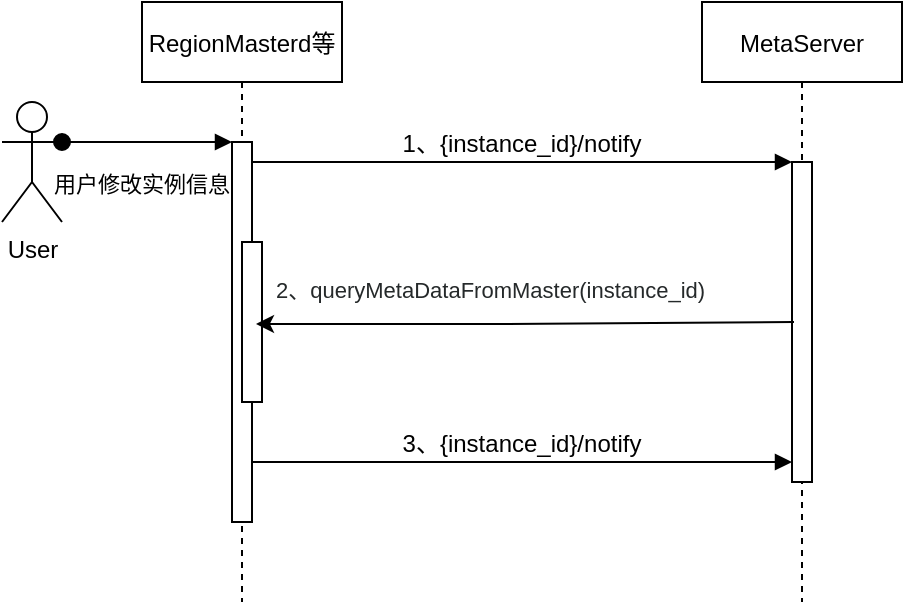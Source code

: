 <mxfile version="14.9.3" type="github">
  <diagram id="kgpKYQtTHZ0yAKxKKP6v" name="Page-1">
    <mxGraphModel dx="946" dy="504" grid="1" gridSize="10" guides="1" tooltips="1" connect="1" arrows="1" fold="1" page="1" pageScale="1" pageWidth="850" pageHeight="1100" math="0" shadow="0">
      <root>
        <mxCell id="0" />
        <mxCell id="1" parent="0" />
        <mxCell id="3nuBFxr9cyL0pnOWT2aG-1" value="RegionMasterd等" style="shape=umlLifeline;perimeter=lifelinePerimeter;container=1;collapsible=0;recursiveResize=0;rounded=0;shadow=0;strokeWidth=1;" parent="1" vertex="1">
          <mxGeometry x="110" y="70" width="100" height="300" as="geometry" />
        </mxCell>
        <mxCell id="3nuBFxr9cyL0pnOWT2aG-2" value="" style="points=[];perimeter=orthogonalPerimeter;rounded=0;shadow=0;strokeWidth=1;" parent="3nuBFxr9cyL0pnOWT2aG-1" vertex="1">
          <mxGeometry x="45" y="70" width="10" height="190" as="geometry" />
        </mxCell>
        <mxCell id="3nuBFxr9cyL0pnOWT2aG-3" value="用户修改实例信息" style="verticalAlign=bottom;startArrow=oval;endArrow=block;startSize=8;shadow=0;strokeWidth=1;" parent="3nuBFxr9cyL0pnOWT2aG-1" target="3nuBFxr9cyL0pnOWT2aG-2" edge="1">
          <mxGeometry x="-0.059" y="-30" relative="1" as="geometry">
            <mxPoint x="-40" y="70" as="sourcePoint" />
            <mxPoint as="offset" />
          </mxGeometry>
        </mxCell>
        <mxCell id="3nuBFxr9cyL0pnOWT2aG-4" value="" style="points=[];perimeter=orthogonalPerimeter;rounded=0;shadow=0;strokeWidth=1;" parent="3nuBFxr9cyL0pnOWT2aG-1" vertex="1">
          <mxGeometry x="50" y="120" width="10" height="80" as="geometry" />
        </mxCell>
        <mxCell id="3nuBFxr9cyL0pnOWT2aG-5" value="MetaServer" style="shape=umlLifeline;perimeter=lifelinePerimeter;container=1;collapsible=0;recursiveResize=0;rounded=0;shadow=0;strokeWidth=1;" parent="1" vertex="1">
          <mxGeometry x="390" y="70" width="100" height="300" as="geometry" />
        </mxCell>
        <mxCell id="3nuBFxr9cyL0pnOWT2aG-6" value="" style="points=[];perimeter=orthogonalPerimeter;rounded=0;shadow=0;strokeWidth=1;" parent="3nuBFxr9cyL0pnOWT2aG-5" vertex="1">
          <mxGeometry x="45" y="80" width="10" height="160" as="geometry" />
        </mxCell>
        <mxCell id="3nuBFxr9cyL0pnOWT2aG-8" value="1、{instance_id}/notify" style="verticalAlign=bottom;endArrow=block;entryX=0;entryY=0;shadow=0;strokeWidth=1;fontSize=12;" parent="1" source="3nuBFxr9cyL0pnOWT2aG-2" target="3nuBFxr9cyL0pnOWT2aG-6" edge="1">
          <mxGeometry relative="1" as="geometry">
            <mxPoint x="410" y="160" as="sourcePoint" />
          </mxGeometry>
        </mxCell>
        <mxCell id="kTNJQBqPp0uzmPknnNzc-1" value="User" style="shape=umlActor;verticalLabelPosition=bottom;verticalAlign=top;html=1;outlineConnect=0;" vertex="1" parent="1">
          <mxGeometry x="40" y="120" width="30" height="60" as="geometry" />
        </mxCell>
        <mxCell id="kTNJQBqPp0uzmPknnNzc-5" value="&lt;div style=&quot;text-align: center&quot;&gt;&lt;font color=&quot;#25292a&quot; face=&quot;helvetica&quot;&gt;&lt;span style=&quot;font-size: 11px&quot;&gt;2、queryMetaDataFromMaster(instance_id)&lt;/span&gt;&lt;/font&gt;&lt;/div&gt;" style="text;whiteSpace=wrap;html=1;labelBackgroundColor=#ffffff;" vertex="1" parent="1">
          <mxGeometry x="175" y="200" width="250" height="30" as="geometry" />
        </mxCell>
        <mxCell id="kTNJQBqPp0uzmPknnNzc-9" value="" style="endArrow=classic;html=1;entryX=0.7;entryY=0;entryDx=0;entryDy=0;entryPerimeter=0;exitX=0.1;exitY=0.244;exitDx=0;exitDy=0;exitPerimeter=0;" edge="1" parent="1">
          <mxGeometry width="50" height="50" relative="1" as="geometry">
            <mxPoint x="436.0" y="230.0" as="sourcePoint" />
            <mxPoint x="167" y="230.96" as="targetPoint" />
            <Array as="points">
              <mxPoint x="300" y="230.96" />
            </Array>
          </mxGeometry>
        </mxCell>
        <mxCell id="kTNJQBqPp0uzmPknnNzc-13" value="3、{instance_id}/notify" style="verticalAlign=bottom;endArrow=block;entryX=0;entryY=0;shadow=0;strokeWidth=1;fontSize=12;" edge="1" parent="1">
          <mxGeometry relative="1" as="geometry">
            <mxPoint x="165" y="300.0" as="sourcePoint" />
            <mxPoint x="435" y="300.0" as="targetPoint" />
          </mxGeometry>
        </mxCell>
      </root>
    </mxGraphModel>
  </diagram>
</mxfile>
